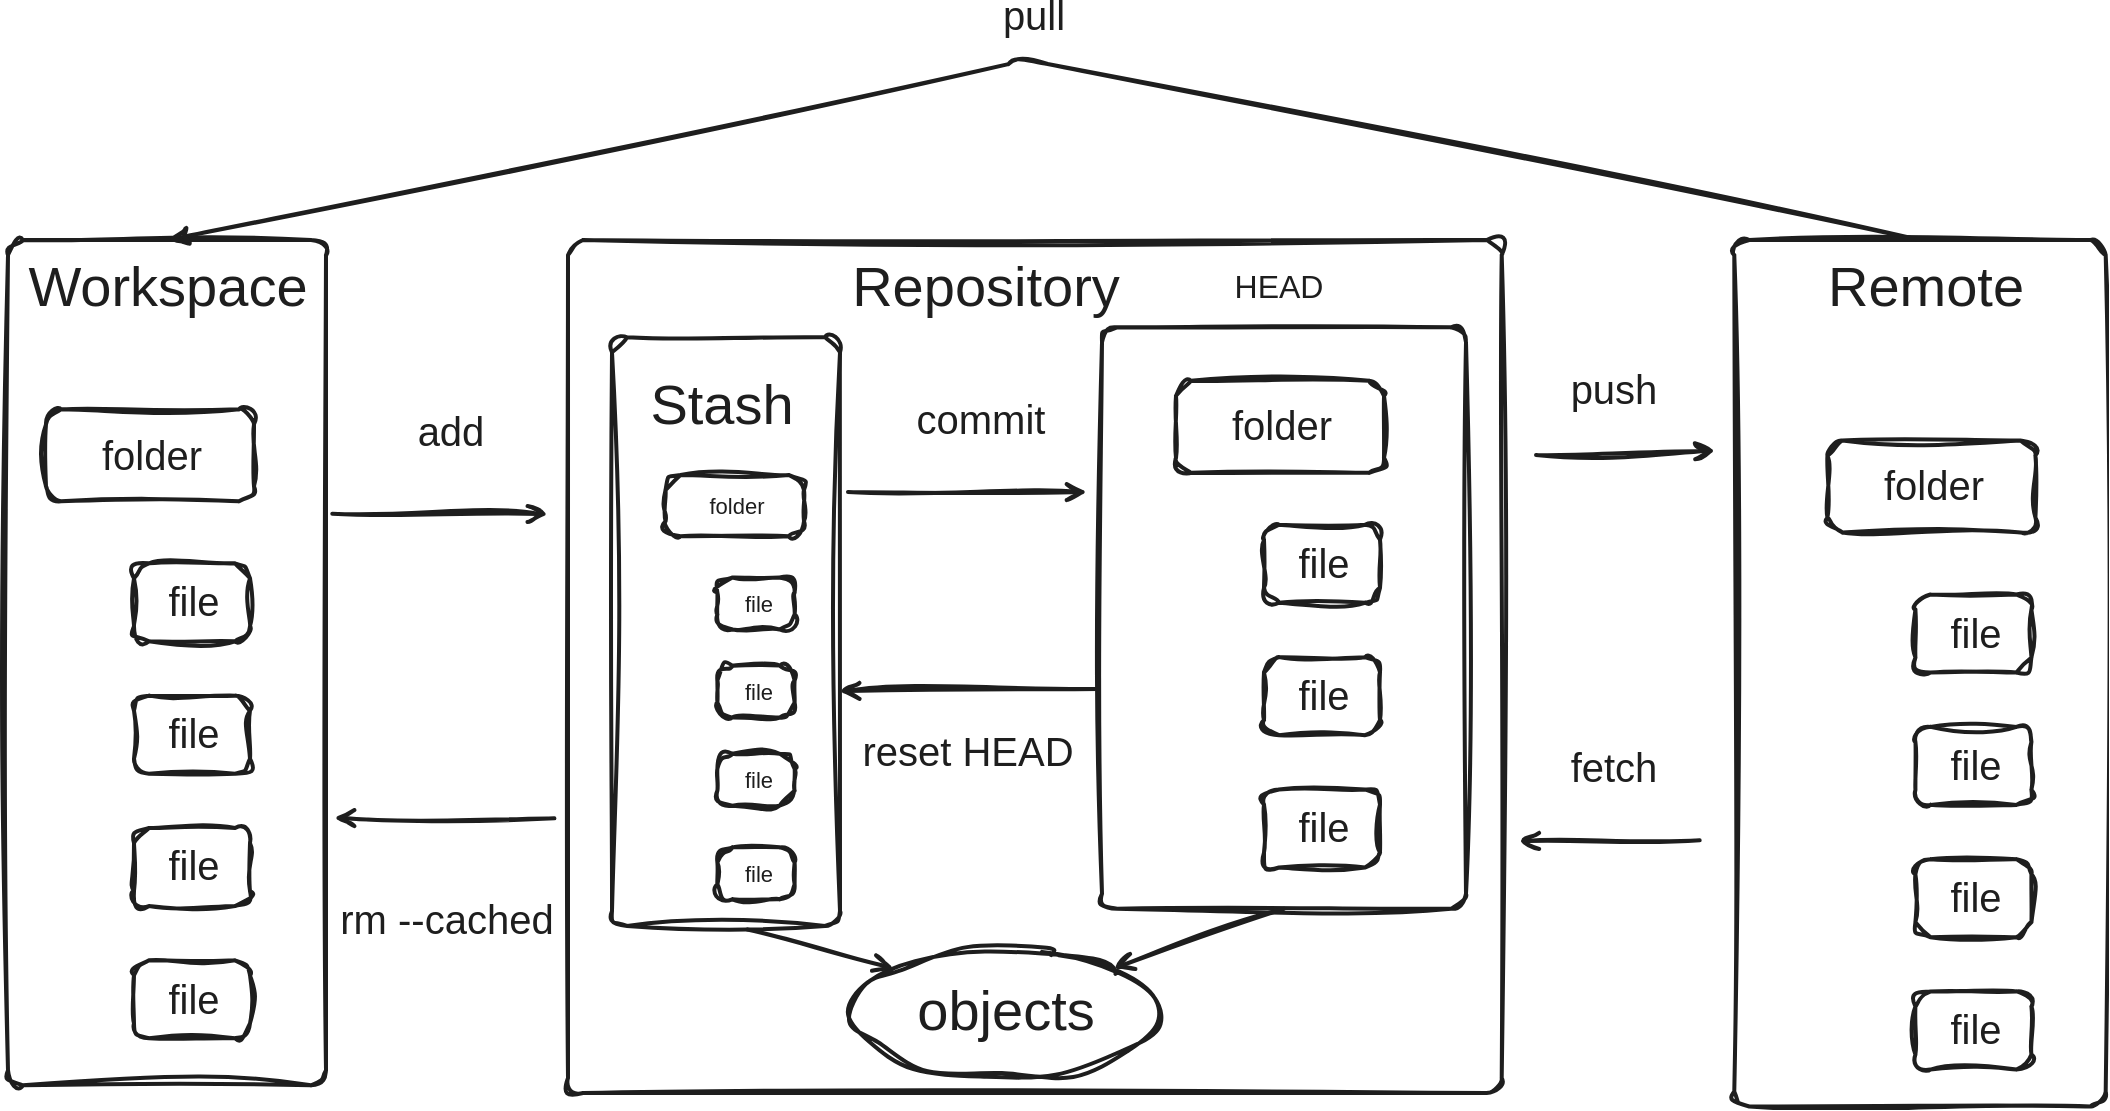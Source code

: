 <mxfile version="28.2.5">
  <diagram name="第 1 页" id="lGoSNSctOfTtcCzO5j_0">
    <mxGraphModel dx="925" dy="595" grid="1" gridSize="10" guides="1" tooltips="1" connect="1" arrows="1" fold="1" page="1" pageScale="1" pageWidth="827" pageHeight="1169" math="0" shadow="0">
      <root>
        <mxCell id="0" />
        <mxCell id="1" parent="0" />
        <mxCell id="SE6ITUf86javaqBnw-S6-1" style="shape=rect;rounded=1;arcSize=15;absoluteArcSize=1;shadow=0;strokeWidth=2;fillColor=none;pointerEvents=0;strokeColor=#1e1e1e;opacity=100.0;dashed=1;fixDash=1;dashPattern=;gliffyId=0;sketch=1;curveFitting=1;jiggle=2;" vertex="1" parent="1">
          <mxGeometry x="140" y="270" width="159" height="422.66" as="geometry" />
        </mxCell>
        <mxCell id="SE6ITUf86javaqBnw-S6-2" value="&lt;div style=&#39;width: 100.0px;height:auto;word-break: break-word;line-height:1em;&#39;&gt;&lt;div align=&quot;center&quot;&gt;&lt;span style=&quot;font-family: Arial; font-size: 20px; line-height: 0;&quot;&gt;&lt;span style=&quot; line-height: 0;&quot;&gt;&lt;span style=&quot;color: #1e1e1e; font-size: 20px; line-height: 16.5px;&quot;&gt;folder&lt;/span&gt;&lt;br&gt;&lt;/span&gt;&lt;/span&gt;&lt;/div&gt;&lt;/div&gt;" style="shape=rect;rounded=1;arcSize=15;absoluteArcSize=1;shadow=0;strokeWidth=2;fillColor=none;pointerEvents=0;strokeColor=#1e1e1e;opacity=100.0;dashed=1;fixDash=1;dashPattern=;html=1;nl2Br=0;verticalAlign=middle;align=center;spacingLeft=2.0;spacingRight=0;whiteSpace=wrap;gliffyId=1;sketch=1;curveFitting=1;jiggle=2;" vertex="1" parent="1">
          <mxGeometry x="159" y="354.664" width="104" height="46" as="geometry" />
        </mxCell>
        <mxCell id="SE6ITUf86javaqBnw-S6-3" value="&lt;div style=&#39;width: 54.0px;height:auto;word-break: break-word;line-height:1em;&#39;&gt;&lt;div align=&quot;center&quot;&gt;&lt;span style=&quot;font-family: Arial; font-size: 20px; line-height: 0;&quot;&gt;&lt;span style=&quot; line-height: 0;&quot;&gt;&lt;span style=&quot;color: #1e1e1e; font-size: 20px; line-height: 16.5px;&quot;&gt;file&lt;/span&gt;&lt;br&gt;&lt;/span&gt;&lt;/span&gt;&lt;/div&gt;&lt;/div&gt;" style="shape=rect;rounded=1;arcSize=15;absoluteArcSize=1;shadow=0;strokeWidth=2;fillColor=none;pointerEvents=0;strokeColor=#1e1e1e;opacity=100.0;dashed=1;fixDash=1;dashPattern=;html=1;nl2Br=0;verticalAlign=middle;align=center;spacingLeft=2.0;spacingRight=0;whiteSpace=wrap;gliffyId=3;sketch=1;curveFitting=1;jiggle=2;" vertex="1" parent="1">
          <mxGeometry x="203" y="431.664" width="58" height="39" as="geometry" />
        </mxCell>
        <mxCell id="SE6ITUf86javaqBnw-S6-4" value="&lt;div style=&#39;width: 54.0px;height:auto;word-break: break-word;line-height:1em;&#39;&gt;&lt;div align=&quot;center&quot;&gt;&lt;span style=&quot;font-family: Arial; font-size: 20px; line-height: 0;&quot;&gt;&lt;span style=&quot; line-height: 0;&quot;&gt;&lt;span style=&quot;color: #1e1e1e; font-size: 20px; line-height: 16.5px;&quot;&gt;file&lt;/span&gt;&lt;br&gt;&lt;/span&gt;&lt;/span&gt;&lt;/div&gt;&lt;/div&gt;" style="shape=rect;rounded=1;arcSize=15;absoluteArcSize=1;shadow=0;strokeWidth=2;fillColor=none;pointerEvents=0;strokeColor=#1e1e1e;opacity=100.0;dashed=1;fixDash=1;dashPattern=;html=1;nl2Br=0;verticalAlign=middle;align=center;spacingLeft=2.0;spacingRight=0;whiteSpace=wrap;gliffyId=5;sketch=1;curveFitting=1;jiggle=2;" vertex="1" parent="1">
          <mxGeometry x="203" y="497.83" width="58" height="39" as="geometry" />
        </mxCell>
        <mxCell id="SE6ITUf86javaqBnw-S6-5" value="&lt;div style=&#39;width: 54.0px;height:auto;word-break: break-word;line-height:1em;&#39;&gt;&lt;div align=&quot;center&quot;&gt;&lt;span style=&quot;font-family: Arial; font-size: 20px; line-height: 0;&quot;&gt;&lt;span style=&quot; line-height: 0;&quot;&gt;&lt;span style=&quot;color: #1e1e1e; font-size: 20px; line-height: 16.5px;&quot;&gt;file&lt;/span&gt;&lt;br&gt;&lt;/span&gt;&lt;/span&gt;&lt;/div&gt;&lt;/div&gt;" style="shape=rect;rounded=1;arcSize=15;absoluteArcSize=1;shadow=0;strokeWidth=2;fillColor=none;pointerEvents=0;strokeColor=#1e1e1e;opacity=100.0;dashed=1;fixDash=1;dashPattern=;html=1;nl2Br=0;verticalAlign=middle;align=center;spacingLeft=2.0;spacingRight=0;whiteSpace=wrap;gliffyId=7;sketch=1;curveFitting=1;jiggle=2;" vertex="1" parent="1">
          <mxGeometry x="203" y="563.997" width="58" height="39" as="geometry" />
        </mxCell>
        <mxCell id="SE6ITUf86javaqBnw-S6-6" value="&lt;div style=&#39;width: 54.0px;height:auto;word-break: break-word;line-height:1em;&#39;&gt;&lt;div align=&quot;center&quot;&gt;&lt;span style=&quot;font-family: Arial; font-size: 20px; line-height: 0;&quot;&gt;&lt;span style=&quot; line-height: 0;&quot;&gt;&lt;span style=&quot;color: #1e1e1e; font-size: 20px; line-height: 16.5px;&quot;&gt;file&lt;/span&gt;&lt;br&gt;&lt;/span&gt;&lt;/span&gt;&lt;/div&gt;&lt;/div&gt;" style="shape=rect;rounded=1;arcSize=15;absoluteArcSize=1;shadow=0;strokeWidth=2;fillColor=none;pointerEvents=0;strokeColor=#1e1e1e;opacity=100.0;dashed=1;fixDash=1;dashPattern=;html=1;nl2Br=0;verticalAlign=middle;align=center;spacingLeft=2.0;spacingRight=0;whiteSpace=wrap;gliffyId=9;sketch=1;curveFitting=1;jiggle=2;" vertex="1" parent="1">
          <mxGeometry x="203" y="630.164" width="58" height="39" as="geometry" />
        </mxCell>
        <mxCell id="SE6ITUf86javaqBnw-S6-7" value="&lt;div style=&#39;width: 166.958px;height:auto;word-break: break-word;line-height:1em;&#39;&gt;&lt;div align=&quot;center&quot;&gt;&lt;span style=&quot;font-family: Arial; font-size: 28px; line-height: 0;&quot;&gt;&lt;span style=&quot; line-height: 0;&quot;&gt;&lt;span style=&quot;color: #1e1e1e; font-size: 28px; line-height: 16.5px;&quot;&gt;Workspace&lt;/span&gt;&lt;br&gt;&lt;/span&gt;&lt;/span&gt;&lt;/div&gt;&lt;/div&gt;" style="text;html=1;nl2Br=0;html=1;nl2Br=0;verticalAlign=top;align=center;spacingLeft=0.0;spacingRight=0;spacingTop=-7.0;spacingBottom=0;whiteSpace=wrap;gliffyId=11;sketch=1;curveFitting=1;jiggle=2;" vertex="1" parent="1">
          <mxGeometry x="144.5" y="285.664" width="150" height="35" as="geometry" />
        </mxCell>
        <mxCell id="SE6ITUf86javaqBnw-S6-8" style="shape=rect;rounded=1;arcSize=15;absoluteArcSize=1;shadow=0;strokeWidth=2;fillColor=none;pointerEvents=0;strokeColor=#1e1e1e;opacity=100.0;dashed=1;fixDash=1;dashPattern=;gliffyId=12;sketch=1;curveFitting=1;jiggle=2;" vertex="1" parent="1">
          <mxGeometry x="442" y="318.664" width="114" height="294.286" as="geometry" />
        </mxCell>
        <mxCell id="SE6ITUf86javaqBnw-S6-9" value="&lt;div style=&#39;width: 96.667px;height:auto;word-break: break-word;line-height:1em;&#39;&gt;&lt;div align=&quot;center&quot;&gt;&lt;span style=&quot;font-family: Arial; font-size: 28px; line-height: 0;&quot;&gt;&lt;span style=&quot; line-height: 0;&quot;&gt;&lt;span style=&quot;color: #1e1e1e; font-size: 28px; line-height: 16.5px;&quot;&gt;Stash&lt;/span&gt;&lt;br&gt;&lt;/span&gt;&lt;/span&gt;&lt;/div&gt;&lt;/div&gt;" style="text;html=1;nl2Br=0;html=1;nl2Br=0;verticalAlign=top;align=center;spacingLeft=0.0;spacingRight=0;spacingTop=-7.0;spacingBottom=0;whiteSpace=wrap;gliffyId=13;sketch=1;curveFitting=1;jiggle=2;" vertex="1" parent="1">
          <mxGeometry x="449.88" y="344.93" width="94.39" height="25.34" as="geometry" />
        </mxCell>
        <mxCell id="SE6ITUf86javaqBnw-S6-10" value="&lt;div style=&#39;width: 65.24px;height:auto;word-break: break-word;line-height:1em;&#39;&gt;&lt;div align=&quot;center&quot;&gt;&lt;span style=&quot;font-family: Arial; font-size: 11px; line-height: 0;&quot;&gt;&lt;span style=&quot; line-height: 0;&quot;&gt;&lt;span style=&quot;color: #1e1e1e; font-size: 11px; line-height: 16.5px;&quot;&gt;folder&lt;/span&gt;&lt;br&gt;&lt;/span&gt;&lt;/span&gt;&lt;/div&gt;&lt;/div&gt;" style="shape=rect;rounded=1;arcSize=15;absoluteArcSize=1;shadow=0;strokeWidth=2;fillColor=none;pointerEvents=0;strokeColor=#1e1e1e;opacity=100.0;dashed=1;fixDash=1;dashPattern=;html=1;nl2Br=0;verticalAlign=middle;align=center;spacingLeft=2.0;spacingRight=0;whiteSpace=wrap;gliffyId=14;sketch=1;curveFitting=1;jiggle=2;" vertex="1" parent="1">
          <mxGeometry x="468.76" y="387.497" width="69.24" height="30.626" as="geometry" />
        </mxCell>
        <mxCell id="SE6ITUf86javaqBnw-S6-11" value="&lt;div style=&#39;width: 34.615px;height:auto;word-break: break-word;line-height:1em;&#39;&gt;&lt;div align=&quot;center&quot;&gt;&lt;span style=&quot;font-family: Arial; font-size: 11px; line-height: 0;&quot;&gt;&lt;span style=&quot; line-height: 0;&quot;&gt;&lt;span style=&quot;color: #1e1e1e; font-size: 11px; line-height: 16.5px;&quot;&gt;file&lt;/span&gt;&lt;br&gt;&lt;/span&gt;&lt;/span&gt;&lt;/div&gt;&lt;/div&gt;" style="shape=rect;rounded=1;arcSize=15;absoluteArcSize=1;shadow=0;strokeWidth=2;fillColor=none;pointerEvents=0;strokeColor=#1e1e1e;opacity=100.0;dashed=1;fixDash=1;dashPattern=;html=1;nl2Br=0;verticalAlign=middle;align=center;spacingLeft=2.0;spacingRight=0;whiteSpace=wrap;gliffyId=16;sketch=1;curveFitting=1;jiggle=2;" vertex="1" parent="1">
          <mxGeometry x="494.693" y="438.762" width="38.615" height="25.965" as="geometry" />
        </mxCell>
        <mxCell id="SE6ITUf86javaqBnw-S6-12" value="&lt;div style=&#39;width: 34.615px;height:auto;word-break: break-word;line-height:1em;&#39;&gt;&lt;div align=&quot;center&quot;&gt;&lt;span style=&quot;font-family: Arial; font-size: 11px; line-height: 0;&quot;&gt;&lt;span style=&quot; line-height: 0;&quot;&gt;&lt;span style=&quot;color: #1e1e1e; font-size: 11px; line-height: 16.5px;&quot;&gt;file&lt;/span&gt;&lt;br&gt;&lt;/span&gt;&lt;/span&gt;&lt;/div&gt;&lt;/div&gt;" style="shape=rect;rounded=1;arcSize=15;absoluteArcSize=1;shadow=0;strokeWidth=2;fillColor=none;pointerEvents=0;strokeColor=#1e1e1e;opacity=100.0;dashed=1;fixDash=1;dashPattern=;html=1;nl2Br=0;verticalAlign=middle;align=center;spacingLeft=2.0;spacingRight=0;whiteSpace=wrap;gliffyId=18;sketch=1;curveFitting=1;jiggle=2;" vertex="1" parent="1">
          <mxGeometry x="494.693" y="482.813" width="38.615" height="25.965" as="geometry" />
        </mxCell>
        <mxCell id="SE6ITUf86javaqBnw-S6-13" value="&lt;div style=&#39;width: 34.615px;height:auto;word-break: break-word;line-height:1em;&#39;&gt;&lt;div align=&quot;center&quot;&gt;&lt;span style=&quot;font-family: Arial; font-size: 11px; line-height: 0;&quot;&gt;&lt;span style=&quot; line-height: 0;&quot;&gt;&lt;span style=&quot;color: #1e1e1e; font-size: 11px; line-height: 16.5px;&quot;&gt;file&lt;/span&gt;&lt;br&gt;&lt;/span&gt;&lt;/span&gt;&lt;/div&gt;&lt;/div&gt;" style="shape=rect;rounded=1;arcSize=15;absoluteArcSize=1;shadow=0;strokeWidth=2;fillColor=none;pointerEvents=0;strokeColor=#1e1e1e;opacity=100.0;dashed=1;fixDash=1;dashPattern=;html=1;nl2Br=0;verticalAlign=middle;align=center;spacingLeft=2.0;spacingRight=0;whiteSpace=wrap;gliffyId=20;sketch=1;curveFitting=1;jiggle=2;" vertex="1" parent="1">
          <mxGeometry x="494.693" y="526.865" width="38.615" height="25.965" as="geometry" />
        </mxCell>
        <mxCell id="SE6ITUf86javaqBnw-S6-14" value="&lt;div style=&#39;width: 43.32px;height:auto;word-break: break-word;line-height:1em;&#39;&gt;&lt;div align=&quot;center&quot;&gt;&lt;span style=&quot;font-family: Arial; font-size: 20px; line-height: 0;&quot;&gt;&lt;span style=&quot; line-height: 0;&quot;&gt;&lt;span style=&quot;color: #1e1e1e; font-size: 20px; line-height: 16.5px;&quot;&gt;add&lt;/span&gt;&lt;br&gt;&lt;/span&gt;&lt;/span&gt;&lt;/div&gt;&lt;/div&gt;" style="text;html=1;nl2Br=0;html=1;nl2Br=0;verticalAlign=top;align=center;spacingLeft=0.0;spacingRight=0;spacingTop=-7.0;spacingBottom=0;whiteSpace=wrap;gliffyId=22;sketch=1;curveFitting=1;jiggle=2;" vertex="1" parent="1">
          <mxGeometry x="339.56" y="358.472" width="43.32" height="25" as="geometry" />
        </mxCell>
        <mxCell id="SE6ITUf86javaqBnw-S6-15" style="shape=rect;rounded=1;arcSize=15;absoluteArcSize=1;shadow=0;strokeWidth=2;fillColor=none;pointerEvents=0;strokeColor=#1e1e1e;opacity=100.0;dashed=1;fixDash=1;dashPattern=;gliffyId=23;sketch=1;curveFitting=1;jiggle=2;" vertex="1" parent="1">
          <mxGeometry x="687" y="313.664" width="182" height="290.714" as="geometry" />
        </mxCell>
        <mxCell id="SE6ITUf86javaqBnw-S6-16" value="&lt;div style=&#39;width: 34.615px;height:auto;word-break: break-word;line-height:1em;&#39;&gt;&lt;div align=&quot;center&quot;&gt;&lt;span style=&quot;font-family: Arial; font-size: 11px; line-height: 0;&quot;&gt;&lt;span style=&quot; line-height: 0;&quot;&gt;&lt;span style=&quot;color: #1e1e1e; font-size: 11px; line-height: 16.5px;&quot;&gt;file&lt;/span&gt;&lt;br&gt;&lt;/span&gt;&lt;/span&gt;&lt;/div&gt;&lt;/div&gt;" style="shape=rect;rounded=1;arcSize=15;absoluteArcSize=1;shadow=0;strokeWidth=2;fillColor=none;pointerEvents=0;strokeColor=#1e1e1e;opacity=100.0;dashed=1;fixDash=1;dashPattern=;html=1;nl2Br=0;verticalAlign=middle;align=center;spacingLeft=2.0;spacingRight=0;whiteSpace=wrap;gliffyId=24;sketch=1;curveFitting=1;jiggle=2;" vertex="1" parent="1">
          <mxGeometry x="494.693" y="573.681" width="38.615" height="25.965" as="geometry" />
        </mxCell>
        <mxCell id="SE6ITUf86javaqBnw-S6-17" value="&lt;div style=&#39;width: 74.544px;height:auto;word-break: break-word;line-height:1em;&#39;&gt;&lt;div align=&quot;center&quot;&gt;&lt;span style=&quot;font-family: Arial; font-size: 20px; line-height: 0;&quot;&gt;&lt;span style=&quot; line-height: 0;&quot;&gt;&lt;span style=&quot;color: #1e1e1e; font-size: 20px; line-height: 16.5px;&quot;&gt;commit&lt;/span&gt;&lt;br&gt;&lt;/span&gt;&lt;/span&gt;&lt;/div&gt;&lt;/div&gt;" style="text;html=1;nl2Br=0;html=1;nl2Br=0;verticalAlign=top;align=center;spacingLeft=0.0;spacingRight=0;spacingTop=-7.0;spacingBottom=0;whiteSpace=wrap;gliffyId=26;sketch=1;curveFitting=1;jiggle=2;" vertex="1" parent="1">
          <mxGeometry x="589.371" y="352.213" width="74.544" height="25" as="geometry" />
        </mxCell>
        <mxCell id="SE6ITUf86javaqBnw-S6-18" value="&lt;div style=&#39;width: 139.032px;height:auto;word-break: break-word;line-height:1em;&#39;&gt;&lt;div align=&quot;center&quot;&gt;&lt;span style=&quot;font-family: Arial; font-size: 20px; line-height: 0;&quot;&gt;&lt;span style=&quot; line-height: 0;&quot;&gt;&lt;span style=&quot;color: #1e1e1e; font-size: 20px; line-height: 16.5px;&quot;&gt;reset HEAD&lt;/span&gt;&lt;br&gt;&lt;/span&gt;&lt;/span&gt;&lt;/div&gt;&lt;/div&gt;" style="text;html=1;nl2Br=0;html=1;nl2Br=0;verticalAlign=top;align=center;spacingLeft=0.0;spacingRight=0;spacingTop=-7.0;spacingBottom=0;whiteSpace=wrap;gliffyId=27;sketch=1;curveFitting=1;jiggle=2;" vertex="1" parent="1">
          <mxGeometry x="558.97" y="517.58" width="122.03" height="25" as="geometry" />
        </mxCell>
        <mxCell id="SE6ITUf86javaqBnw-S6-19" value="&lt;div style=&#39;width: 51.091px;height:auto;word-break: break-word;line-height:1em;&#39;&gt;&lt;div align=&quot;center&quot;&gt;&lt;span style=&quot;font-family: Arial; font-size: 16px; line-height: 0;&quot;&gt;&lt;span style=&quot; line-height: 0;&quot;&gt;&lt;span style=&quot;color: #1e1e1e; font-size: 16px; line-height: 16.5px;&quot;&gt;HEAD&lt;/span&gt;&lt;br&gt;&lt;/span&gt;&lt;/span&gt;&lt;/div&gt;&lt;/div&gt;" style="text;html=1;nl2Br=0;html=1;nl2Br=0;verticalAlign=top;align=center;spacingLeft=0.0;spacingRight=0;spacingTop=-7.0;spacingBottom=0;whiteSpace=wrap;gliffyId=28;sketch=1;curveFitting=1;jiggle=2;" vertex="1" parent="1">
          <mxGeometry x="750.452" y="285.664" width="51.091" height="20" as="geometry" />
        </mxCell>
        <mxCell id="SE6ITUf86javaqBnw-S6-20" value="&lt;div style=&#39;width: 100.0px;height:auto;word-break: break-word;line-height:1em;&#39;&gt;&lt;div align=&quot;center&quot;&gt;&lt;span style=&quot;font-family: Arial; font-size: 20px; line-height: 0;&quot;&gt;&lt;span style=&quot; line-height: 0;&quot;&gt;&lt;span style=&quot;color: #1e1e1e; font-size: 20px; line-height: 16.5px;&quot;&gt;folder&lt;/span&gt;&lt;br&gt;&lt;/span&gt;&lt;/span&gt;&lt;/div&gt;&lt;/div&gt;" style="shape=rect;rounded=1;arcSize=15;absoluteArcSize=1;shadow=0;strokeWidth=2;fillColor=none;pointerEvents=0;strokeColor=#1e1e1e;opacity=100.0;dashed=1;fixDash=1;dashPattern=;html=1;nl2Br=0;verticalAlign=middle;align=center;spacingLeft=2.0;spacingRight=0;whiteSpace=wrap;gliffyId=29;sketch=1;curveFitting=1;jiggle=2;" vertex="1" parent="1">
          <mxGeometry x="724" y="340.414" width="104" height="46" as="geometry" />
        </mxCell>
        <mxCell id="SE6ITUf86javaqBnw-S6-21" value="&lt;div style=&#39;width: 54.0px;height:auto;word-break: break-word;line-height:1em;&#39;&gt;&lt;div align=&quot;center&quot;&gt;&lt;span style=&quot;font-family: Arial; font-size: 20px; line-height: 0;&quot;&gt;&lt;span style=&quot; line-height: 0;&quot;&gt;&lt;span style=&quot;color: #1e1e1e; font-size: 20px; line-height: 16.5px;&quot;&gt;file&lt;/span&gt;&lt;br&gt;&lt;/span&gt;&lt;/span&gt;&lt;/div&gt;&lt;/div&gt;" style="shape=rect;rounded=1;arcSize=15;absoluteArcSize=1;shadow=0;strokeWidth=2;fillColor=none;pointerEvents=0;strokeColor=#1e1e1e;opacity=100.0;dashed=1;fixDash=1;dashPattern=;html=1;nl2Br=0;verticalAlign=middle;align=center;spacingLeft=2.0;spacingRight=0;whiteSpace=wrap;gliffyId=31;sketch=1;curveFitting=1;jiggle=2;" vertex="1" parent="1">
          <mxGeometry x="768" y="412.414" width="58" height="39" as="geometry" />
        </mxCell>
        <mxCell id="SE6ITUf86javaqBnw-S6-22" value="&lt;div style=&#39;width: 54.0px;height:auto;word-break: break-word;line-height:1em;&#39;&gt;&lt;div align=&quot;center&quot;&gt;&lt;span style=&quot;font-family: Arial; font-size: 20px; line-height: 0;&quot;&gt;&lt;span style=&quot; line-height: 0;&quot;&gt;&lt;span style=&quot;color: #1e1e1e; font-size: 20px; line-height: 16.5px;&quot;&gt;file&lt;/span&gt;&lt;br&gt;&lt;/span&gt;&lt;/span&gt;&lt;/div&gt;&lt;/div&gt;" style="shape=rect;rounded=1;arcSize=15;absoluteArcSize=1;shadow=0;strokeWidth=2;fillColor=none;pointerEvents=0;strokeColor=#1e1e1e;opacity=100.0;dashed=1;fixDash=1;dashPattern=;html=1;nl2Br=0;verticalAlign=middle;align=center;spacingLeft=2.0;spacingRight=0;whiteSpace=wrap;gliffyId=33;sketch=1;curveFitting=1;jiggle=2;" vertex="1" parent="1">
          <mxGeometry x="768" y="478.58" width="58" height="39" as="geometry" />
        </mxCell>
        <mxCell id="SE6ITUf86javaqBnw-S6-23" value="&lt;div style=&#39;width: 54.0px;height:auto;word-break: break-word;line-height:1em;&#39;&gt;&lt;div align=&quot;center&quot;&gt;&lt;span style=&quot;font-family: Arial; font-size: 20px; line-height: 0;&quot;&gt;&lt;span style=&quot; line-height: 0;&quot;&gt;&lt;span style=&quot;color: #1e1e1e; font-size: 20px; line-height: 16.5px;&quot;&gt;file&lt;/span&gt;&lt;br&gt;&lt;/span&gt;&lt;/span&gt;&lt;/div&gt;&lt;/div&gt;" style="shape=rect;rounded=1;arcSize=15;absoluteArcSize=1;shadow=0;strokeWidth=2;fillColor=none;pointerEvents=0;strokeColor=#1e1e1e;opacity=100.0;dashed=1;fixDash=1;dashPattern=;html=1;nl2Br=0;verticalAlign=middle;align=center;spacingLeft=2.0;spacingRight=0;whiteSpace=wrap;gliffyId=35;sketch=1;curveFitting=1;jiggle=2;" vertex="1" parent="1">
          <mxGeometry x="768" y="544.747" width="58" height="39" as="geometry" />
        </mxCell>
        <mxCell id="SE6ITUf86javaqBnw-S6-24" value="&lt;div style=&#39;width: 169.747px;height:auto;word-break: break-word;line-height:1em;&#39;&gt;&lt;div align=&quot;center&quot;&gt;&lt;span style=&quot;font-family: Arial; font-size: 28px; line-height: 0;&quot;&gt;&lt;span style=&quot; line-height: 0;&quot;&gt;&lt;span style=&quot;color: #1e1e1e; font-size: 28px; line-height: 16.5px;&quot;&gt;Repository&lt;/span&gt;&lt;br&gt;&lt;/span&gt;&lt;/span&gt;&lt;/div&gt;&lt;/div&gt;" style="text;html=1;nl2Br=0;html=1;nl2Br=0;verticalAlign=top;align=center;spacingLeft=0.0;spacingRight=0;spacingTop=-7.0;spacingBottom=0;whiteSpace=wrap;gliffyId=37;sketch=1;curveFitting=1;jiggle=2;" vertex="1" parent="1">
          <mxGeometry x="544.272" y="285.664" width="169.747" height="35" as="geometry" />
        </mxCell>
        <mxCell id="SE6ITUf86javaqBnw-S6-25" style="shape=rect;rounded=1;arcSize=15;absoluteArcSize=1;shadow=0;strokeWidth=2;fillColor=none;pointerEvents=0;strokeColor=#1e1e1e;opacity=100.0;dashed=1;fixDash=1;dashPattern=;gliffyId=38;sketch=1;curveFitting=1;jiggle=2;" vertex="1" parent="1">
          <mxGeometry x="420" y="270" width="466.86" height="426.52" as="geometry" />
        </mxCell>
        <mxCell id="SE6ITUf86javaqBnw-S6-26" style="shape=rect;rounded=1;arcSize=15;absoluteArcSize=1;shadow=0;strokeWidth=2;fillColor=none;pointerEvents=0;strokeColor=#1e1e1e;opacity=100.0;dashed=1;fixDash=1;dashPattern=;gliffyId=39;sketch=1;curveFitting=1;jiggle=2;" vertex="1" parent="1">
          <mxGeometry x="1003.14" y="270" width="185.71" height="433.24" as="geometry" />
        </mxCell>
        <mxCell id="SE6ITUf86javaqBnw-S6-27" value="&lt;div style=&#39;width: 118.406px;height:auto;word-break: break-word;line-height:1em;&#39;&gt;&lt;div align=&quot;center&quot;&gt;&lt;span style=&quot;font-family: Arial; font-size: 28px; line-height: 0;&quot;&gt;&lt;span style=&quot; line-height: 0;&quot;&gt;&lt;span style=&quot;color: #1e1e1e; font-size: 28px; line-height: 16.5px;&quot;&gt;Remote&lt;/span&gt;&lt;br&gt;&lt;/span&gt;&lt;/span&gt;&lt;/div&gt;&lt;/div&gt;" style="text;html=1;nl2Br=0;html=1;nl2Br=0;verticalAlign=top;align=center;spacingLeft=0.0;spacingRight=0;spacingTop=-7.0;spacingBottom=0;whiteSpace=wrap;gliffyId=40;sketch=1;curveFitting=1;jiggle=2;" vertex="1" parent="1">
          <mxGeometry x="1039.521" y="285.664" width="118.406" height="35" as="geometry" />
        </mxCell>
        <mxCell id="SE6ITUf86javaqBnw-S6-28" value="&lt;div style=&#39;width: 100.0px;height:auto;word-break: break-word;line-height:1em;&#39;&gt;&lt;div align=&quot;center&quot;&gt;&lt;span style=&quot;font-family: Arial; font-size: 20px; line-height: 0;&quot;&gt;&lt;span style=&quot; line-height: 0;&quot;&gt;&lt;span style=&quot;color: #1e1e1e; font-size: 20px; line-height: 16.5px;&quot;&gt;folder&lt;/span&gt;&lt;br&gt;&lt;/span&gt;&lt;/span&gt;&lt;/div&gt;&lt;/div&gt;" style="shape=rect;rounded=1;arcSize=15;absoluteArcSize=1;shadow=0;strokeWidth=2;fillColor=none;pointerEvents=0;strokeColor=#1e1e1e;opacity=100.0;dashed=1;fixDash=1;dashPattern=;html=1;nl2Br=0;verticalAlign=middle;align=center;spacingLeft=2.0;spacingRight=0;whiteSpace=wrap;gliffyId=41;sketch=1;curveFitting=1;jiggle=2;" vertex="1" parent="1">
          <mxGeometry x="1049.714" y="370.271" width="104" height="46" as="geometry" />
        </mxCell>
        <mxCell id="SE6ITUf86javaqBnw-S6-29" value="&lt;div style=&#39;width: 54.0px;height:auto;word-break: break-word;line-height:1em;&#39;&gt;&lt;div align=&quot;center&quot;&gt;&lt;span style=&quot;font-family: Arial; font-size: 20px; line-height: 0;&quot;&gt;&lt;span style=&quot; line-height: 0;&quot;&gt;&lt;span style=&quot;color: #1e1e1e; font-size: 20px; line-height: 16.5px;&quot;&gt;file&lt;/span&gt;&lt;br&gt;&lt;/span&gt;&lt;/span&gt;&lt;/div&gt;&lt;/div&gt;" style="shape=rect;rounded=1;arcSize=15;absoluteArcSize=1;shadow=0;strokeWidth=2;fillColor=none;pointerEvents=0;strokeColor=#1e1e1e;opacity=100.0;dashed=1;fixDash=1;dashPattern=;html=1;nl2Br=0;verticalAlign=middle;align=center;spacingLeft=2.0;spacingRight=0;whiteSpace=wrap;gliffyId=43;sketch=1;curveFitting=1;jiggle=2;" vertex="1" parent="1">
          <mxGeometry x="1093.714" y="447.271" width="58" height="39" as="geometry" />
        </mxCell>
        <mxCell id="SE6ITUf86javaqBnw-S6-30" value="&lt;div style=&#39;width: 54.0px;height:auto;word-break: break-word;line-height:1em;&#39;&gt;&lt;div align=&quot;center&quot;&gt;&lt;span style=&quot;font-family: Arial; font-size: 20px; line-height: 0;&quot;&gt;&lt;span style=&quot; line-height: 0;&quot;&gt;&lt;span style=&quot;color: #1e1e1e; font-size: 20px; line-height: 16.5px;&quot;&gt;file&lt;/span&gt;&lt;br&gt;&lt;/span&gt;&lt;/span&gt;&lt;/div&gt;&lt;/div&gt;" style="shape=rect;rounded=1;arcSize=15;absoluteArcSize=1;shadow=0;strokeWidth=2;fillColor=none;pointerEvents=0;strokeColor=#1e1e1e;opacity=100.0;dashed=1;fixDash=1;dashPattern=;html=1;nl2Br=0;verticalAlign=middle;align=center;spacingLeft=2.0;spacingRight=0;whiteSpace=wrap;gliffyId=45;sketch=1;curveFitting=1;jiggle=2;" vertex="1" parent="1">
          <mxGeometry x="1093.714" y="513.438" width="58" height="39" as="geometry" />
        </mxCell>
        <mxCell id="SE6ITUf86javaqBnw-S6-31" value="&lt;div style=&#39;width: 54.0px;height:auto;word-break: break-word;line-height:1em;&#39;&gt;&lt;div align=&quot;center&quot;&gt;&lt;span style=&quot;font-family: Arial; font-size: 20px; line-height: 0;&quot;&gt;&lt;span style=&quot; line-height: 0;&quot;&gt;&lt;span style=&quot;color: #1e1e1e; font-size: 20px; line-height: 16.5px;&quot;&gt;file&lt;/span&gt;&lt;br&gt;&lt;/span&gt;&lt;/span&gt;&lt;/div&gt;&lt;/div&gt;" style="shape=rect;rounded=1;arcSize=15;absoluteArcSize=1;shadow=0;strokeWidth=2;fillColor=none;pointerEvents=0;strokeColor=#1e1e1e;opacity=100.0;dashed=1;fixDash=1;dashPattern=;html=1;nl2Br=0;verticalAlign=middle;align=center;spacingLeft=2.0;spacingRight=0;whiteSpace=wrap;gliffyId=47;sketch=1;curveFitting=1;jiggle=2;" vertex="1" parent="1">
          <mxGeometry x="1093.714" y="579.604" width="58" height="39" as="geometry" />
        </mxCell>
        <mxCell id="SE6ITUf86javaqBnw-S6-32" value="&lt;div style=&#39;width: 54.0px;height:auto;word-break: break-word;line-height:1em;&#39;&gt;&lt;div align=&quot;center&quot;&gt;&lt;span style=&quot;font-family: Arial; font-size: 20px; line-height: 0;&quot;&gt;&lt;span style=&quot; line-height: 0;&quot;&gt;&lt;span style=&quot;color: #1e1e1e; font-size: 20px; line-height: 16.5px;&quot;&gt;file&lt;/span&gt;&lt;br&gt;&lt;/span&gt;&lt;/span&gt;&lt;/div&gt;&lt;/div&gt;" style="shape=rect;rounded=1;arcSize=15;absoluteArcSize=1;shadow=0;strokeWidth=2;fillColor=none;pointerEvents=0;strokeColor=#1e1e1e;opacity=100.0;dashed=1;fixDash=1;dashPattern=;html=1;nl2Br=0;verticalAlign=middle;align=center;spacingLeft=2.0;spacingRight=0;whiteSpace=wrap;gliffyId=49;sketch=1;curveFitting=1;jiggle=2;" vertex="1" parent="1">
          <mxGeometry x="1093.714" y="645.771" width="58" height="39" as="geometry" />
        </mxCell>
        <mxCell id="SE6ITUf86javaqBnw-S6-33" value="&lt;div style=&#39;width: 50.352px;height:auto;word-break: break-word;line-height:1em;&#39;&gt;&lt;div align=&quot;center&quot;&gt;&lt;span style=&quot;font-family: Arial; font-size: 20px; line-height: 0;&quot;&gt;&lt;span style=&quot; line-height: 0;&quot;&gt;&lt;span style=&quot;color: #1e1e1e; font-size: 20px; line-height: 16.5px;&quot;&gt;push&lt;/span&gt;&lt;br&gt;&lt;/span&gt;&lt;/span&gt;&lt;/div&gt;&lt;/div&gt;" style="text;html=1;nl2Br=0;html=1;nl2Br=0;verticalAlign=top;align=center;spacingLeft=0.0;spacingRight=0;spacingTop=-7.0;spacingBottom=0;whiteSpace=wrap;gliffyId=51;sketch=1;curveFitting=1;jiggle=2;" vertex="1" parent="1">
          <mxGeometry x="918.231" y="336.664" width="50.352" height="25" as="geometry" />
        </mxCell>
        <mxCell id="SE6ITUf86javaqBnw-S6-34" value="&lt;div style=&#39;width: 62.256px;height:auto;word-break: break-word;line-height:1em;&#39;&gt;&lt;div align=&quot;center&quot;&gt;&lt;span style=&quot;font-family: Arial; font-size: 20px; line-height: 0;&quot;&gt;&lt;span style=&quot; line-height: 0;&quot;&gt;&lt;span style=&quot;color: #1e1e1e; font-size: 20px; line-height: 16.5px;&quot;&gt;fetch&lt;/span&gt;&lt;br&gt;&lt;/span&gt;&lt;/span&gt;&lt;/div&gt;&lt;/div&gt;" style="text;html=1;nl2Br=0;html=1;nl2Br=0;verticalAlign=top;align=center;spacingLeft=0.0;spacingRight=0;spacingTop=-7.0;spacingBottom=0;whiteSpace=wrap;gliffyId=52;sketch=1;curveFitting=1;jiggle=2;" vertex="1" parent="1">
          <mxGeometry x="912.279" y="525.583" width="62.256" height="25" as="geometry" />
        </mxCell>
        <mxCell id="SE6ITUf86javaqBnw-S6-35" value="&lt;div style=&#39;width: 151.714px;height:auto;word-break: break-word;line-height:1em;&#39;&gt;&lt;div align=&quot;center&quot;&gt;&lt;span style=&quot;font-family: Arial; font-size: 28px; line-height: 0;&quot;&gt;&lt;span style=&quot; line-height: 0;&quot;&gt;&lt;span style=&quot;color: #1e1e1e; font-size: 28px; line-height: 16.5px;&quot;&gt;objects&lt;/span&gt;&lt;br&gt;&lt;/span&gt;&lt;/span&gt;&lt;/div&gt;&lt;/div&gt;" style="shape=ellipse;perimeter=ellipsePerimeter;shadow=0;strokeWidth=2;fillColor=none;pointerEvents=0;strokeColor=#1e1e1e;opacity=100.0;dashed=1;fixDash=1;dashPattern=;html=1;nl2Br=0;verticalAlign=middle;align=center;spacingLeft=2.0;spacingRight=0;whiteSpace=wrap;gliffyId=53;sketch=1;curveFitting=1;jiggle=2;" vertex="1" parent="1">
          <mxGeometry x="559.952" y="624.807" width="155.714" height="64" as="geometry" />
        </mxCell>
        <mxCell id="SE6ITUf86javaqBnw-S6-36" value="&lt;div style=&#39;width: 135.984px;height:auto;word-break: break-word;line-height:1em;&#39;&gt;&lt;div align=&quot;center&quot;&gt;&lt;span style=&quot;font-family: Arial; font-size: 20px; line-height: 0;&quot;&gt;&lt;span style=&quot; line-height: 0;&quot;&gt;&lt;span style=&quot;color: #1e1e1e; font-size: 20px; line-height: 16.5px;&quot;&gt;rm --cached&lt;/span&gt;&lt;br&gt;&lt;/span&gt;&lt;/span&gt;&lt;/div&gt;&lt;/div&gt;" style="text;html=1;nl2Br=0;html=1;nl2Br=0;verticalAlign=top;align=center;spacingLeft=0.0;spacingRight=0;spacingTop=-7.0;spacingBottom=0;whiteSpace=wrap;gliffyId=55;sketch=1;curveFitting=1;jiggle=2;" vertex="1" parent="1">
          <mxGeometry x="301.31" y="601.7" width="116.69" height="25" as="geometry" />
        </mxCell>
        <mxCell id="SE6ITUf86javaqBnw-S6-37" value="&lt;div style=&#39;width: 38.088px;height:auto;word-break: break-word;line-height:1em;&#39;&gt;&lt;div align=&quot;center&quot;&gt;&lt;span style=&quot;font-family: Arial; font-size: 20px; line-height: 0;&quot;&gt;&lt;span style=&quot; line-height: 0;&quot;&gt;&lt;span style=&quot;color: #1e1e1e; font-size: 20px; line-height: 16.5px;&quot;&gt;pull&lt;/span&gt;&lt;br&gt;&lt;/span&gt;&lt;/span&gt;&lt;/div&gt;&lt;/div&gt;" style="text;html=1;nl2Br=0;html=1;nl2Br=0;verticalAlign=top;align=center;spacingLeft=0.0;spacingRight=0;spacingTop=-7.0;spacingBottom=0;whiteSpace=wrap;gliffyId=56;sketch=1;curveFitting=1;jiggle=2;" vertex="1" parent="1">
          <mxGeometry x="634.39" y="150" width="38.09" height="25" as="geometry" />
        </mxCell>
        <mxCell id="SE6ITUf86javaqBnw-S6-38" style="shape=filledEdge;strokeWidth=2;strokeColor=#1e1e1e;fillColor=none;startArrow=none;startFill=0;startSize=6;endArrow=open;endFill=0;endSize=6;rounded=1;dashed=1;fixDash=1;dashPattern=;gliffyId=57;sketch=1;curveFitting=1;jiggle=2;" edge="1" parent="1">
          <mxGeometry width="110.367" height="0.039" relative="1" as="geometry">
            <mxPoint x="302.154" y="406.843" as="sourcePoint" />
            <mxPoint x="410" y="407" as="targetPoint" />
          </mxGeometry>
        </mxCell>
        <mxCell id="SE6ITUf86javaqBnw-S6-39" style="shape=filledEdge;strokeWidth=2;strokeColor=#1e1e1e;fillColor=none;startArrow=none;startFill=0;startSize=6;endArrow=open;endFill=0;endSize=6;rounded=1;dashed=1;fixDash=1;dashPattern=;gliffyId=58;sketch=1;curveFitting=1;jiggle=2;exitX=0.009;exitY=0.678;exitDx=0;exitDy=0;exitPerimeter=0;" edge="1" parent="1">
          <mxGeometry width="107.06" height="1.692" relative="1" as="geometry">
            <mxPoint x="413.202" y="559.181" as="sourcePoint" />
            <mxPoint x="303" y="559" as="targetPoint" />
          </mxGeometry>
        </mxCell>
        <mxCell id="SE6ITUf86javaqBnw-S6-40" style="shape=filledEdge;strokeWidth=2;strokeColor=#1e1e1e;fillColor=none;startArrow=none;startFill=0;startSize=6;endArrow=open;endFill=0;endSize=6;rounded=1;dashed=1;fixDash=1;dashPattern=;gliffyId=59;sketch=1;curveFitting=1;jiggle=2;" edge="1" parent="1">
          <mxGeometry width="118.634" height="3.785" relative="1" as="geometry">
            <mxPoint x="560" y="396" as="sourcePoint" />
            <mxPoint x="679.552" y="396.057" as="targetPoint" />
          </mxGeometry>
        </mxCell>
        <mxCell id="SE6ITUf86javaqBnw-S6-41" style="shape=filledEdge;strokeWidth=2;strokeColor=#1e1e1e;fillColor=none;startArrow=none;startFill=0;startSize=6;endArrow=open;endFill=0;endSize=6;rounded=1;dashed=1;fixDash=1;dashPattern=;gliffyId=60;sketch=1;curveFitting=1;jiggle=2;entryX=0.996;entryY=0.601;entryDx=0;entryDy=0;exitX=-0.008;exitY=0.622;exitDx=0;exitDy=0;entryPerimeter=0;exitPerimeter=0;" edge="1" parent="1" source="SE6ITUf86javaqBnw-S6-15" target="SE6ITUf86javaqBnw-S6-8">
          <mxGeometry width="114.501" height="0.478" relative="1" as="geometry">
            <mxPoint x="685.752" y="480.86" as="sourcePoint" />
            <mxPoint x="571.251" y="480.382" as="targetPoint" />
          </mxGeometry>
        </mxCell>
        <mxCell id="SE6ITUf86javaqBnw-S6-42" style="shape=filledEdge;strokeWidth=2;strokeColor=#1e1e1e;fillColor=none;startArrow=none;startFill=0;startSize=6;endArrow=open;endFill=0;endSize=6;rounded=1;dashed=1;fixDash=1;dashPattern=;gliffyId=61;sketch=1;curveFitting=1;jiggle=2;entryX=0;entryY=0;entryDx=0;entryDy=0;" edge="1" parent="1" target="SE6ITUf86javaqBnw-S6-35">
          <mxGeometry width="52.497" height="31.764" relative="1" as="geometry">
            <mxPoint x="509.661" y="614.789" as="sourcePoint" />
            <mxPoint x="562.157" y="646.553" as="targetPoint" />
          </mxGeometry>
        </mxCell>
        <mxCell id="SE6ITUf86javaqBnw-S6-43" style="shape=filledEdge;strokeWidth=2;strokeColor=#1e1e1e;fillColor=none;startArrow=none;startFill=0;startSize=6;endArrow=open;endFill=0;endSize=6;rounded=1;dashed=1;fixDash=1;dashPattern=;gliffyId=62;sketch=1;curveFitting=1;jiggle=2;entryX=1;entryY=0;entryDx=0;entryDy=0;exitX=0.5;exitY=1;exitDx=0;exitDy=0;" edge="1" parent="1" source="SE6ITUf86javaqBnw-S6-15" target="SE6ITUf86javaqBnw-S6-35">
          <mxGeometry width="68.204" height="22.67" relative="1" as="geometry">
            <mxPoint x="774.211" y="611.482" as="sourcePoint" />
            <mxPoint x="706.007" y="634.152" as="targetPoint" />
          </mxGeometry>
        </mxCell>
        <mxCell id="SE6ITUf86javaqBnw-S6-44" style="shape=filledEdge;strokeWidth=2;strokeColor=#1e1e1e;fillColor=none;startArrow=none;startFill=0;startSize=6;endArrow=open;endFill=0;endSize=6;rounded=1;dashed=1;fixDash=1;dashPattern=;gliffyId=63;sketch=1;curveFitting=1;jiggle=2;" edge="1" parent="1">
          <mxGeometry width="89.699" height="2.131" relative="1" as="geometry">
            <mxPoint x="904.006" y="377.52" as="sourcePoint" />
            <mxPoint x="993.705" y="375.389" as="targetPoint" />
          </mxGeometry>
        </mxCell>
        <mxCell id="SE6ITUf86javaqBnw-S6-45" style="shape=filledEdge;strokeWidth=2;strokeColor=#1e1e1e;fillColor=none;startArrow=none;startFill=0;startSize=6;endArrow=open;endFill=0;endSize=6;rounded=1;dashed=1;fixDash=1;dashPattern=;gliffyId=64;sketch=1;curveFitting=1;jiggle=2;" edge="1" parent="1">
          <mxGeometry width="90.526" height="0.349" relative="1" as="geometry">
            <mxPoint x="985.851" y="570.146" as="sourcePoint" />
            <mxPoint x="895.325" y="570.495" as="targetPoint" />
          </mxGeometry>
        </mxCell>
        <mxCell id="SE6ITUf86javaqBnw-S6-46" style="shape=filledEdge;strokeWidth=2;strokeColor=#1e1e1e;fillColor=none;startArrow=none;startFill=0;startSize=6;endArrow=classic;endFill=1;endSize=6;rounded=1;dashed=1;fixDash=1;dashPattern=;gliffyId=65;sketch=1;curveFitting=1;jiggle=2;exitX=0.5;exitY=0;exitDx=0;exitDy=0;" edge="1" parent="1" source="SE6ITUf86javaqBnw-S6-26">
          <mxGeometry width="859.375" height="108.796" relative="1" as="geometry">
            <mxPoint x="1076.866" y="285.58" as="sourcePoint" />
            <mxPoint x="220" y="270" as="targetPoint" />
            <Array as="points">
              <mxPoint x="650" y="180" />
            </Array>
          </mxGeometry>
        </mxCell>
      </root>
    </mxGraphModel>
  </diagram>
</mxfile>
